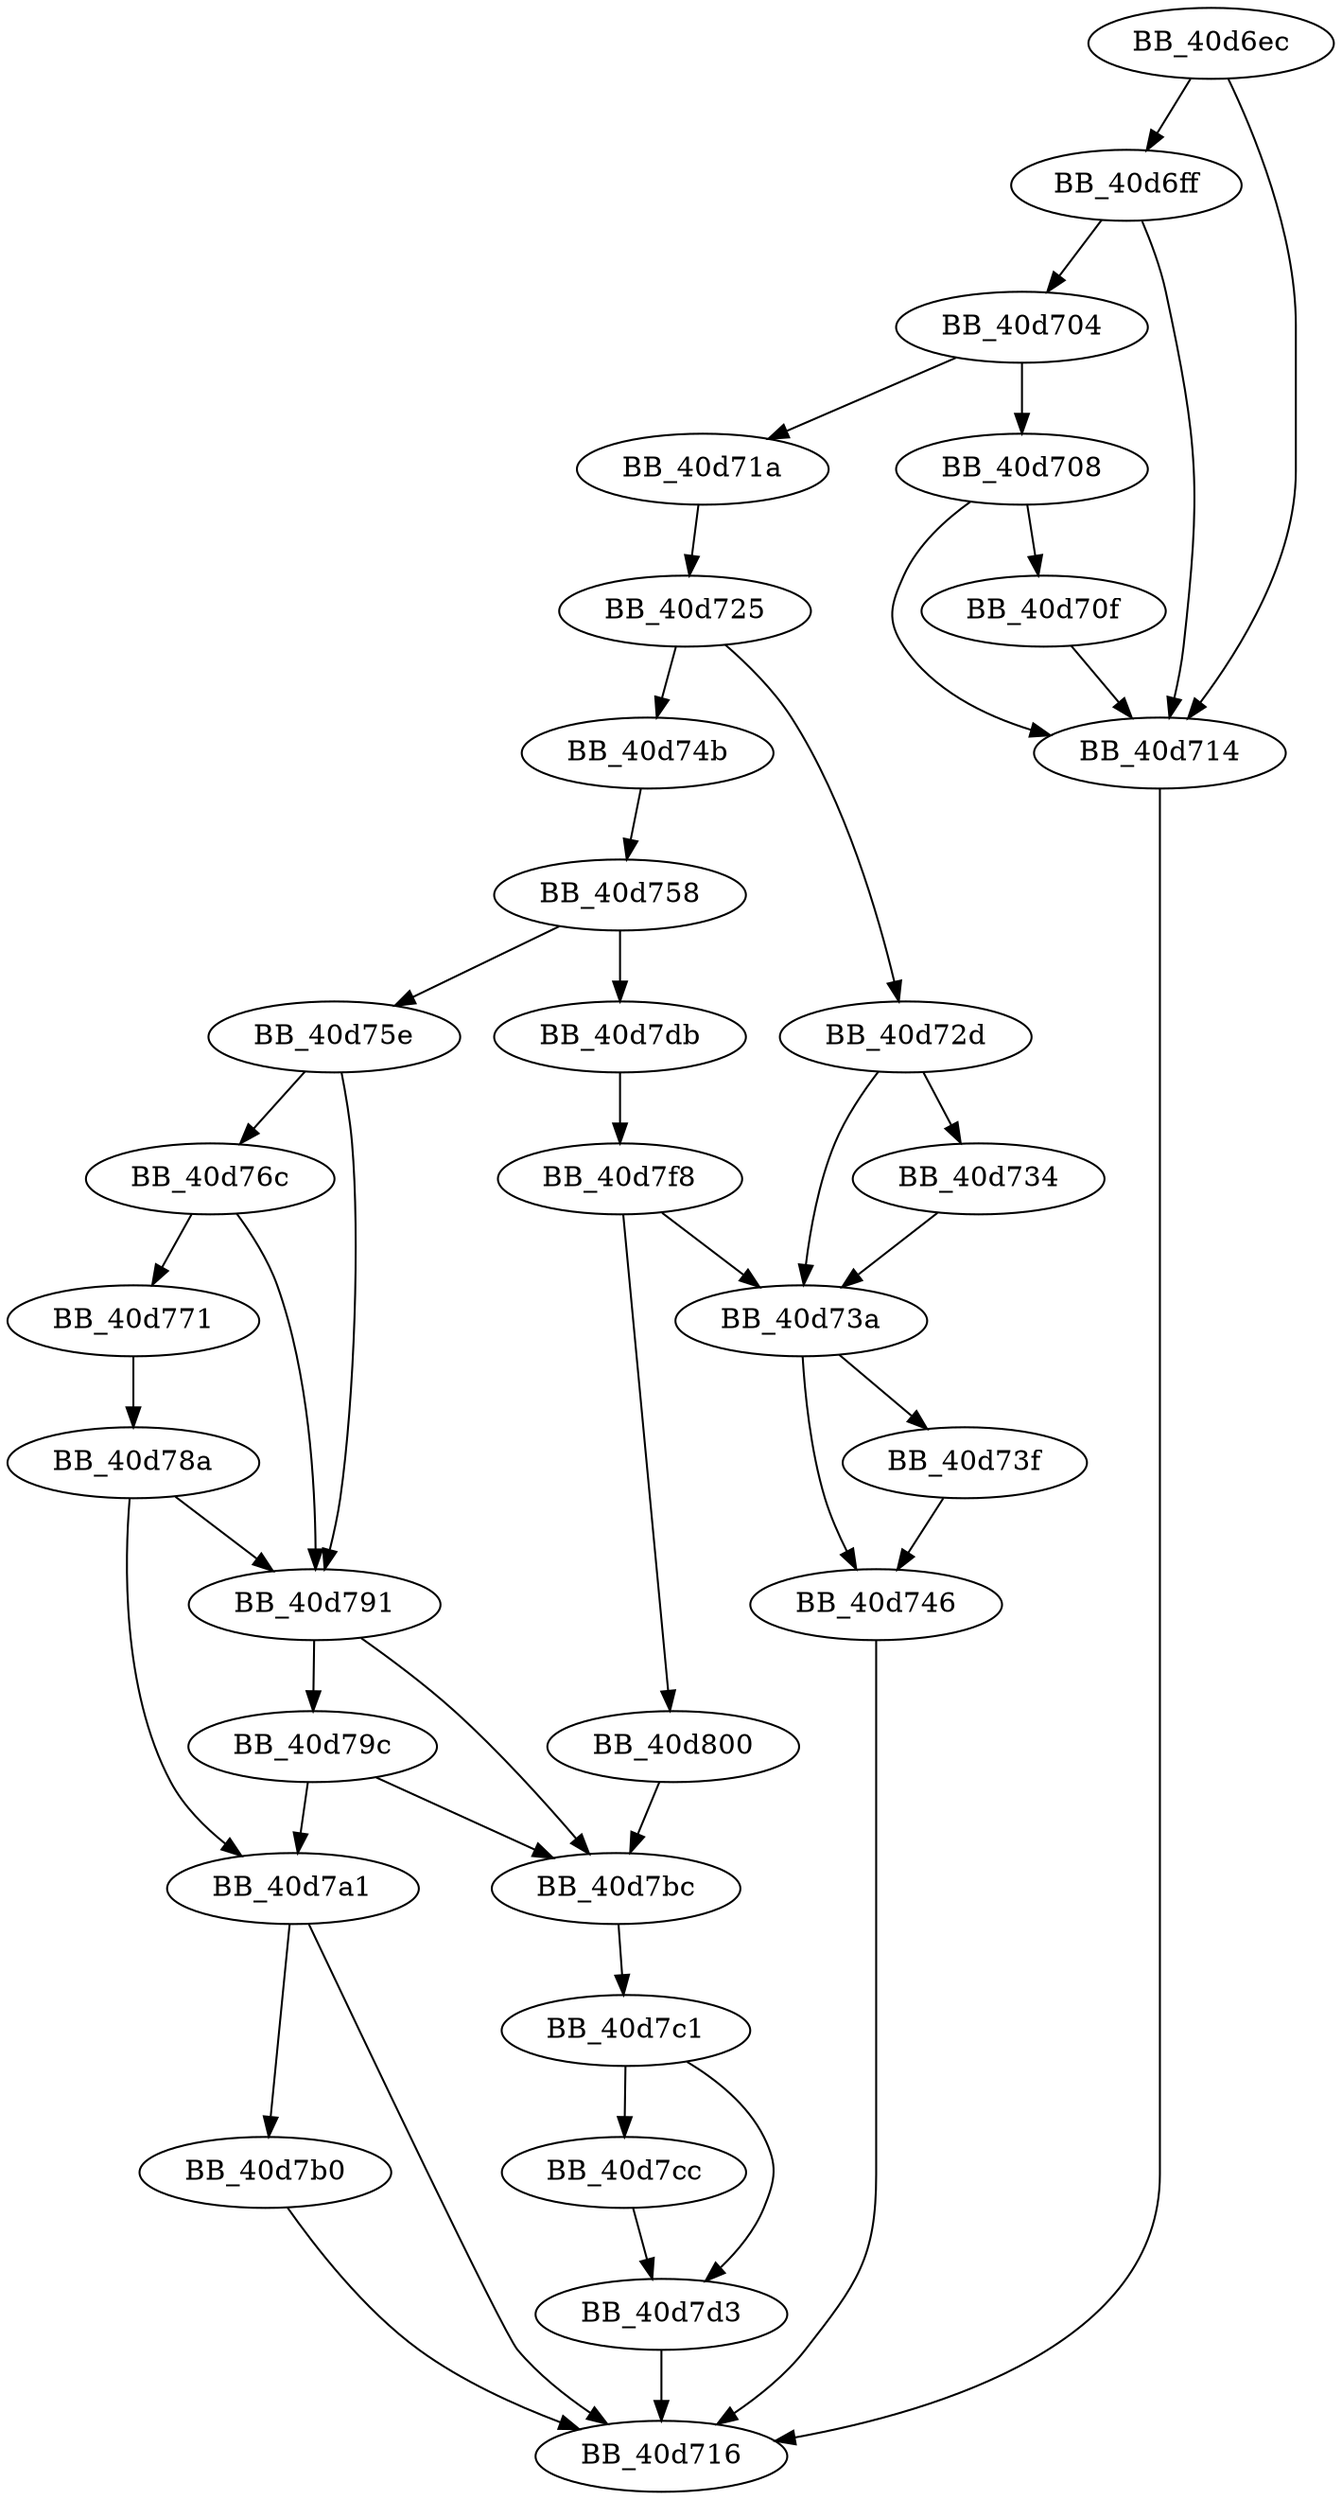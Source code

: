 DiGraph __mbtowc_l{
BB_40d6ec->BB_40d6ff
BB_40d6ec->BB_40d714
BB_40d6ff->BB_40d704
BB_40d6ff->BB_40d714
BB_40d704->BB_40d708
BB_40d704->BB_40d71a
BB_40d708->BB_40d70f
BB_40d708->BB_40d714
BB_40d70f->BB_40d714
BB_40d714->BB_40d716
BB_40d71a->BB_40d725
BB_40d725->BB_40d72d
BB_40d725->BB_40d74b
BB_40d72d->BB_40d734
BB_40d72d->BB_40d73a
BB_40d734->BB_40d73a
BB_40d73a->BB_40d73f
BB_40d73a->BB_40d746
BB_40d73f->BB_40d746
BB_40d746->BB_40d716
BB_40d74b->BB_40d758
BB_40d758->BB_40d75e
BB_40d758->BB_40d7db
BB_40d75e->BB_40d76c
BB_40d75e->BB_40d791
BB_40d76c->BB_40d771
BB_40d76c->BB_40d791
BB_40d771->BB_40d78a
BB_40d78a->BB_40d791
BB_40d78a->BB_40d7a1
BB_40d791->BB_40d79c
BB_40d791->BB_40d7bc
BB_40d79c->BB_40d7a1
BB_40d79c->BB_40d7bc
BB_40d7a1->BB_40d716
BB_40d7a1->BB_40d7b0
BB_40d7b0->BB_40d716
BB_40d7bc->BB_40d7c1
BB_40d7c1->BB_40d7cc
BB_40d7c1->BB_40d7d3
BB_40d7cc->BB_40d7d3
BB_40d7d3->BB_40d716
BB_40d7db->BB_40d7f8
BB_40d7f8->BB_40d73a
BB_40d7f8->BB_40d800
BB_40d800->BB_40d7bc
}
